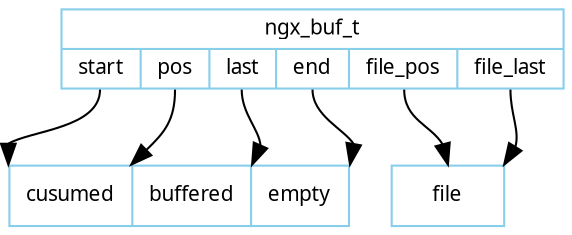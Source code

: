 digraph ngx_buf {
   rankdir=TB;
   node [shape=record, color=skyblue, fontname="Verdana", fontsize=10];
   ngx_buf_t [label="{ngx_buf_t|{<start>start|<pos>pos|<last>last|<end>end|<fpos>file_pos|<flast>file_last}}"];
   memory [label="<c>cusumed|<b>buffered|<e>empty", height=0.4];
   ngx_buf_t:start -> memory:c:nw;
   ngx_buf_t:end -> memory:e:ne;
   ngx_buf_t:pos -> memory:c:ne;
   ngx_buf_t:last -> memory:b:ne;

   file [label="file", height=0.4];
   ngx_buf_t:fpos -> file:n;
   ngx_buf_t:flast -> file:ne;
}